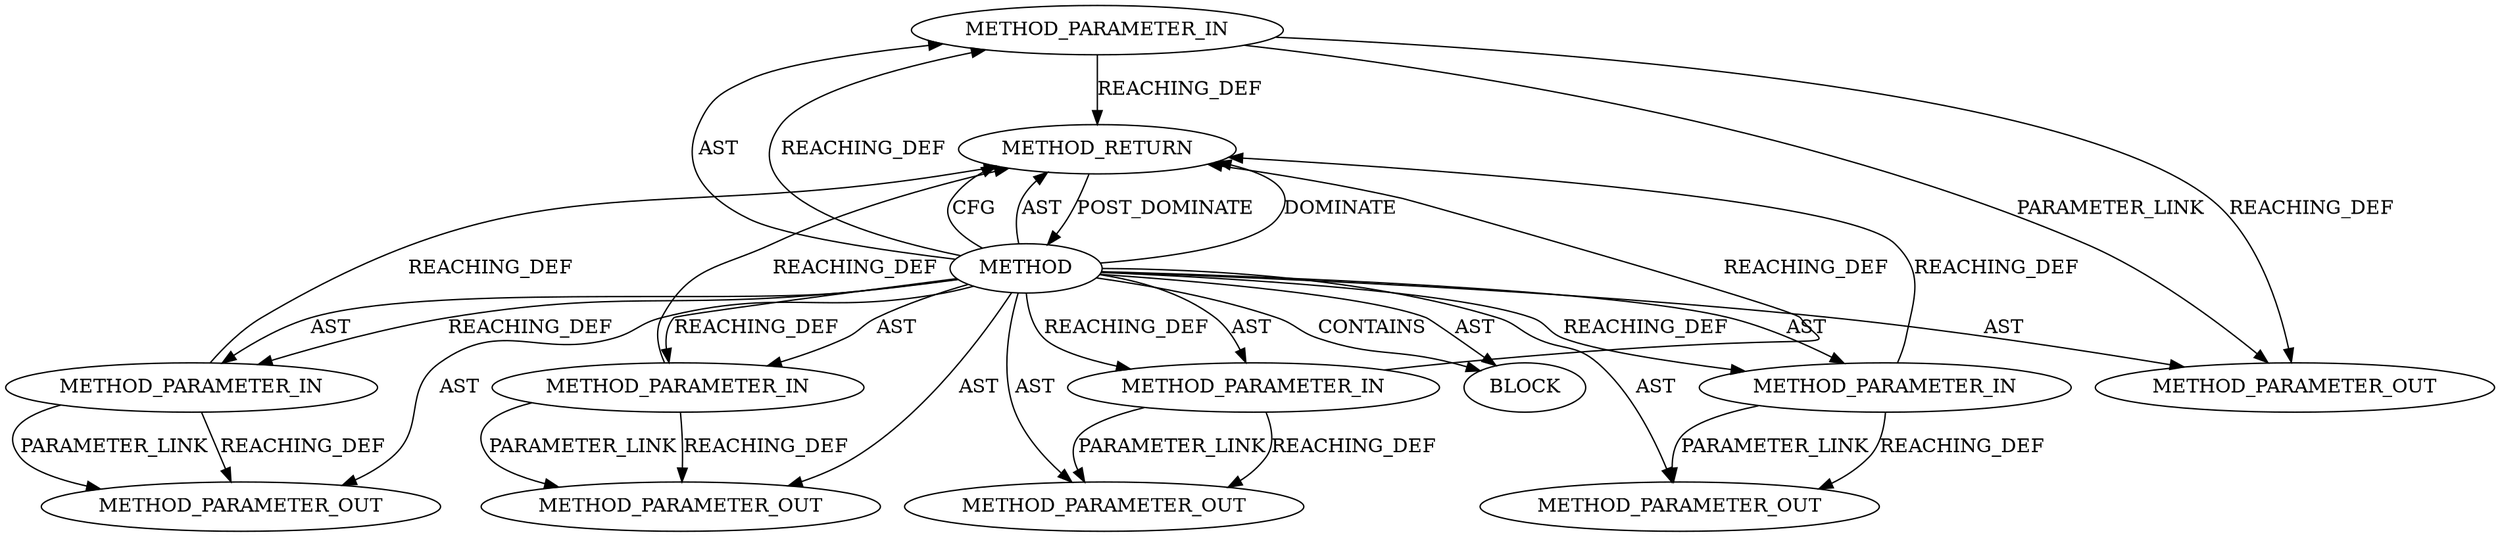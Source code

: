 digraph {
  20995 [label=METHOD_PARAMETER_IN ORDER=4 CODE="p4" IS_VARIADIC=false TYPE_FULL_NAME="ANY" EVALUATION_STRATEGY="BY_VALUE" INDEX=4 NAME="p4"]
  22411 [label=METHOD_PARAMETER_OUT ORDER=5 CODE="p5" IS_VARIADIC=false TYPE_FULL_NAME="ANY" EVALUATION_STRATEGY="BY_VALUE" INDEX=5 NAME="p5"]
  20998 [label=METHOD_RETURN ORDER=2 CODE="RET" TYPE_FULL_NAME="ANY" EVALUATION_STRATEGY="BY_VALUE"]
  22407 [label=METHOD_PARAMETER_OUT ORDER=1 CODE="p1" IS_VARIADIC=false TYPE_FULL_NAME="ANY" EVALUATION_STRATEGY="BY_VALUE" INDEX=1 NAME="p1"]
  20992 [label=METHOD_PARAMETER_IN ORDER=1 CODE="p1" IS_VARIADIC=false TYPE_FULL_NAME="ANY" EVALUATION_STRATEGY="BY_VALUE" INDEX=1 NAME="p1"]
  20994 [label=METHOD_PARAMETER_IN ORDER=3 CODE="p3" IS_VARIADIC=false TYPE_FULL_NAME="ANY" EVALUATION_STRATEGY="BY_VALUE" INDEX=3 NAME="p3"]
  20997 [label=BLOCK ORDER=1 ARGUMENT_INDEX=1 CODE="<empty>" TYPE_FULL_NAME="ANY"]
  22408 [label=METHOD_PARAMETER_OUT ORDER=2 CODE="p2" IS_VARIADIC=false TYPE_FULL_NAME="ANY" EVALUATION_STRATEGY="BY_VALUE" INDEX=2 NAME="p2"]
  20993 [label=METHOD_PARAMETER_IN ORDER=2 CODE="p2" IS_VARIADIC=false TYPE_FULL_NAME="ANY" EVALUATION_STRATEGY="BY_VALUE" INDEX=2 NAME="p2"]
  20996 [label=METHOD_PARAMETER_IN ORDER=5 CODE="p5" IS_VARIADIC=false TYPE_FULL_NAME="ANY" EVALUATION_STRATEGY="BY_VALUE" INDEX=5 NAME="p5"]
  22409 [label=METHOD_PARAMETER_OUT ORDER=3 CODE="p3" IS_VARIADIC=false TYPE_FULL_NAME="ANY" EVALUATION_STRATEGY="BY_VALUE" INDEX=3 NAME="p3"]
  22410 [label=METHOD_PARAMETER_OUT ORDER=4 CODE="p4" IS_VARIADIC=false TYPE_FULL_NAME="ANY" EVALUATION_STRATEGY="BY_VALUE" INDEX=4 NAME="p4"]
  20991 [label=METHOD AST_PARENT_TYPE="NAMESPACE_BLOCK" AST_PARENT_FULL_NAME="<global>" ORDER=0 CODE="<empty>" FULL_NAME="sk_msg_recvmsg" IS_EXTERNAL=true FILENAME="<empty>" SIGNATURE="" NAME="sk_msg_recvmsg"]
  20993 -> 22408 [label=PARAMETER_LINK ]
  20991 -> 22409 [label=AST ]
  20995 -> 22410 [label=PARAMETER_LINK ]
  20991 -> 20997 [label=CONTAINS ]
  20991 -> 20993 [label=AST ]
  20994 -> 20998 [label=REACHING_DEF VARIABLE="p3"]
  20991 -> 22408 [label=AST ]
  20991 -> 20995 [label=AST ]
  20991 -> 20998 [label=DOMINATE ]
  20992 -> 20998 [label=REACHING_DEF VARIABLE="p1"]
  20996 -> 20998 [label=REACHING_DEF VARIABLE="p5"]
  20996 -> 22411 [label=PARAMETER_LINK ]
  20991 -> 20996 [label=REACHING_DEF VARIABLE=""]
  20991 -> 22410 [label=AST ]
  20991 -> 20994 [label=AST ]
  20994 -> 22409 [label=REACHING_DEF VARIABLE="p3"]
  20991 -> 20993 [label=REACHING_DEF VARIABLE=""]
  20996 -> 22411 [label=REACHING_DEF VARIABLE="p5"]
  20992 -> 22407 [label=REACHING_DEF VARIABLE="p1"]
  20991 -> 20998 [label=CFG ]
  20993 -> 20998 [label=REACHING_DEF VARIABLE="p2"]
  20991 -> 20992 [label=REACHING_DEF VARIABLE=""]
  20991 -> 22411 [label=AST ]
  20991 -> 20997 [label=AST ]
  20992 -> 22407 [label=PARAMETER_LINK ]
  20994 -> 22409 [label=PARAMETER_LINK ]
  20991 -> 20992 [label=AST ]
  20991 -> 20996 [label=AST ]
  20991 -> 20994 [label=REACHING_DEF VARIABLE=""]
  20991 -> 20995 [label=REACHING_DEF VARIABLE=""]
  20991 -> 22407 [label=AST ]
  20995 -> 20998 [label=REACHING_DEF VARIABLE="p4"]
  20993 -> 22408 [label=REACHING_DEF VARIABLE="p2"]
  20995 -> 22410 [label=REACHING_DEF VARIABLE="p4"]
  20998 -> 20991 [label=POST_DOMINATE ]
  20991 -> 20998 [label=AST ]
}

